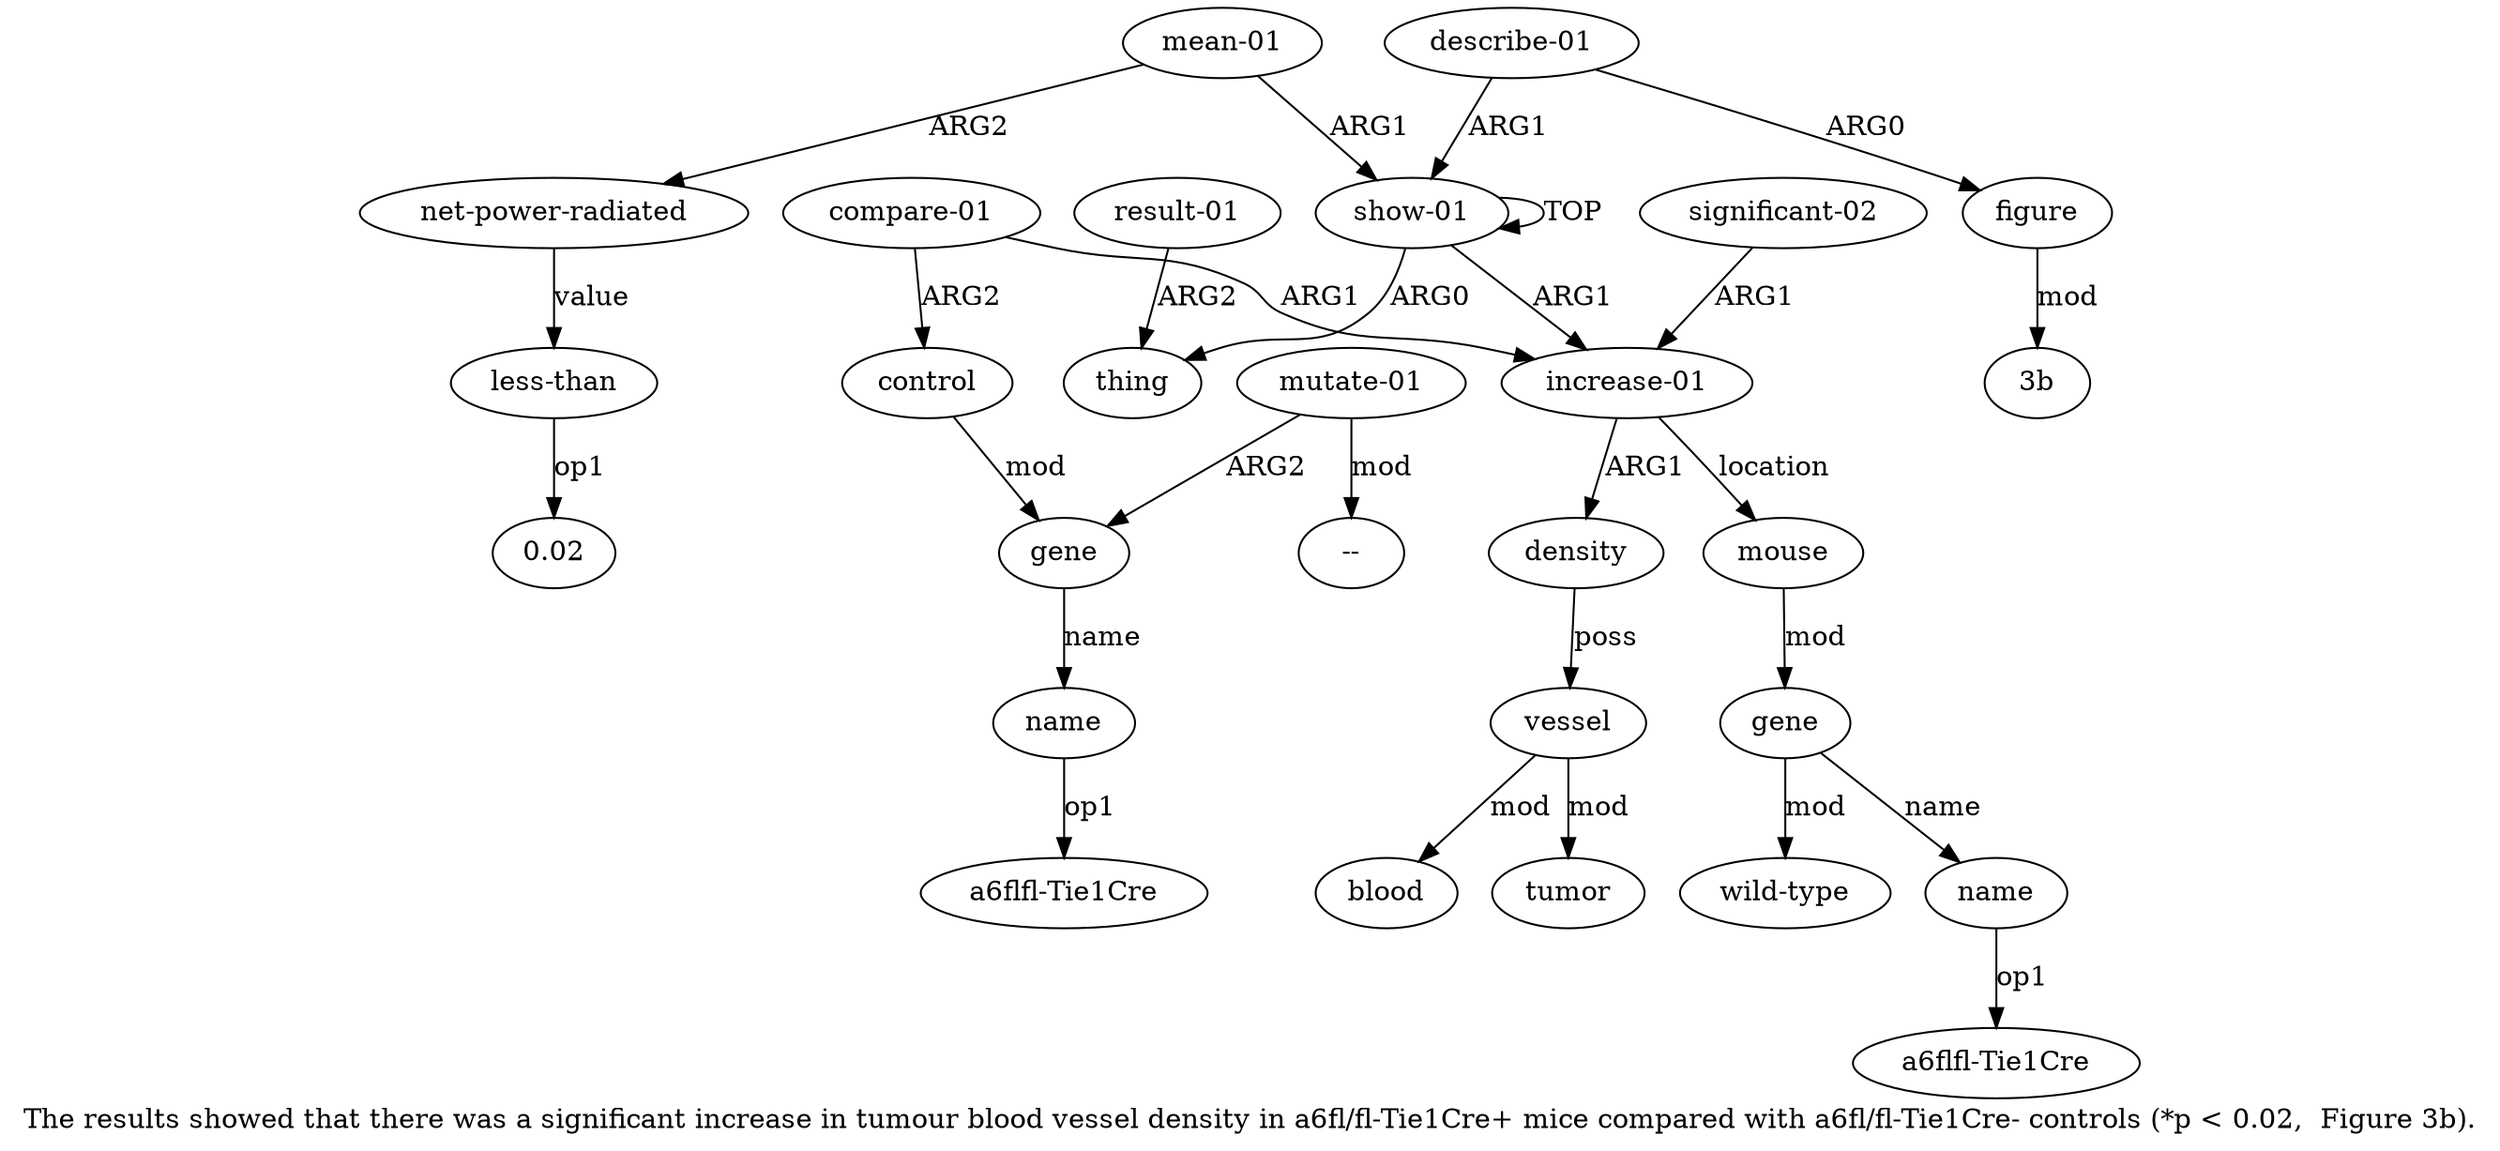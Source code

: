 digraph  {
	graph [label="The results showed that there was a significant increase in tumour blood vessel density in a6fl/fl-Tie1Cre+ mice compared with a6fl/\
fl-Tie1Cre- controls (*p < 0.02,  Figure 3b)."];
	node [label="\N"];
	a20	 [color=black,
		gold_ind=20,
		gold_label="mean-01",
		label="mean-01",
		test_ind=20,
		test_label="mean-01"];
	a21	 [color=black,
		gold_ind=21,
		gold_label="net-power-radiated",
		label="net-power-radiated",
		test_ind=21,
		test_label="net-power-radiated"];
	a20 -> a21 [key=0,
	color=black,
	gold_label=ARG2,
	label=ARG2,
	test_label=ARG2];
a0 [color=black,
	gold_ind=0,
	gold_label="show-01",
	label="show-01",
	test_ind=0,
	test_label="show-01"];
a20 -> a0 [key=0,
color=black,
gold_label=ARG1,
label=ARG1,
test_label=ARG1];
a22 [color=black,
gold_ind=22,
gold_label="less-than",
label="less-than",
test_ind=22,
test_label="less-than"];
a21 -> a22 [key=0,
color=black,
gold_label=value,
label=value,
test_label=value];
"a22 0.02" [color=black,
gold_ind=-1,
gold_label=0.02,
label=0.02,
test_ind=-1,
test_label=0.02];
a22 -> "a22 0.02" [key=0,
color=black,
gold_label=op1,
label=op1,
test_label=op1];
"a16 a6flfl-Tie1Cre" [color=black,
gold_ind=-1,
gold_label="a6flfl-Tie1Cre",
label="a6flfl-Tie1Cre",
test_ind=-1,
test_label="a6flfl-Tie1Cre"];
"a19 3b" [color=black,
gold_ind=-1,
gold_label="3b",
label="3b",
test_ind=-1,
test_label="3b"];
"a17 --" [color=black,
gold_ind=-1,
gold_label="--",
label="--",
test_ind=-1,
test_label="--"];
"a11 a6flfl-Tie1Cre" [color=black,
gold_ind=-1,
gold_label="a6flfl-Tie1Cre",
label="a6flfl-Tie1Cre",
test_ind=-1,
test_label="a6flfl-Tie1Cre"];
a15 [color=black,
gold_ind=15,
gold_label=gene,
label=gene,
test_ind=15,
test_label=gene];
a16 [color=black,
gold_ind=16,
gold_label=name,
label=name,
test_ind=16,
test_label=name];
a15 -> a16 [key=0,
color=black,
gold_label=name,
label=name,
test_label=name];
a14 [color=black,
gold_ind=14,
gold_label=control,
label=control,
test_ind=14,
test_label=control];
a14 -> a15 [key=0,
color=black,
gold_label=mod,
label=mod,
test_label=mod];
a17 [color=black,
gold_ind=17,
gold_label="mutate-01",
label="mutate-01",
test_ind=17,
test_label="mutate-01"];
a17 -> "a17 --" [key=0,
color=black,
gold_label=mod,
label=mod,
test_label=mod];
a17 -> a15 [key=0,
color=black,
gold_label=ARG2,
label=ARG2,
test_label=ARG2];
a16 -> "a16 a6flfl-Tie1Cre" [key=0,
color=black,
gold_label=op1,
label=op1,
test_label=op1];
a11 [color=black,
gold_ind=11,
gold_label=name,
label=name,
test_ind=11,
test_label=name];
a11 -> "a11 a6flfl-Tie1Cre" [key=0,
color=black,
gold_label=op1,
label=op1,
test_label=op1];
a10 [color=black,
gold_ind=10,
gold_label=gene,
label=gene,
test_ind=10,
test_label=gene];
a10 -> a11 [key=0,
color=black,
gold_label=name,
label=name,
test_label=name];
a12 [color=black,
gold_ind=12,
gold_label="wild-type",
label="wild-type",
test_ind=12,
test_label="wild-type"];
a10 -> a12 [key=0,
color=black,
gold_label=mod,
label=mod,
test_label=mod];
a13 [color=black,
gold_ind=13,
gold_label="compare-01",
label="compare-01",
test_ind=13,
test_label="compare-01"];
a13 -> a14 [key=0,
color=black,
gold_label=ARG2,
label=ARG2,
test_label=ARG2];
a3 [color=black,
gold_ind=3,
gold_label="increase-01",
label="increase-01",
test_ind=3,
test_label="increase-01"];
a13 -> a3 [key=0,
color=black,
gold_label=ARG1,
label=ARG1,
test_label=ARG1];
a19 [color=black,
gold_ind=19,
gold_label=figure,
label=figure,
test_ind=19,
test_label=figure];
a19 -> "a19 3b" [key=0,
color=black,
gold_label=mod,
label=mod,
test_label=mod];
a18 [color=black,
gold_ind=18,
gold_label="describe-01",
label="describe-01",
test_ind=18,
test_label="describe-01"];
a18 -> a19 [key=0,
color=black,
gold_label=ARG0,
label=ARG0,
test_label=ARG0];
a18 -> a0 [key=0,
color=black,
gold_label=ARG1,
label=ARG1,
test_label=ARG1];
a1 [color=black,
gold_ind=1,
gold_label=thing,
label=thing,
test_ind=1,
test_label=thing];
a0 -> a1 [key=0,
color=black,
gold_label=ARG0,
label=ARG0,
test_label=ARG0];
a0 -> a0 [key=0,
color=black,
gold_label=TOP,
label=TOP,
test_label=TOP];
a0 -> a3 [key=0,
color=black,
gold_label=ARG1,
label=ARG1,
test_label=ARG1];
a4 [color=black,
gold_ind=4,
gold_label=density,
label=density,
test_ind=4,
test_label=density];
a3 -> a4 [key=0,
color=black,
gold_label=ARG1,
label=ARG1,
test_label=ARG1];
a9 [color=black,
gold_ind=9,
gold_label=mouse,
label=mouse,
test_ind=9,
test_label=mouse];
a3 -> a9 [key=0,
color=black,
gold_label=location,
label=location,
test_label=location];
a2 [color=black,
gold_ind=2,
gold_label="result-01",
label="result-01",
test_ind=2,
test_label="result-01"];
a2 -> a1 [key=0,
color=black,
gold_label=ARG2,
label=ARG2,
test_label=ARG2];
a5 [color=black,
gold_ind=5,
gold_label=vessel,
label=vessel,
test_ind=5,
test_label=vessel];
a7 [color=black,
gold_ind=7,
gold_label=tumor,
label=tumor,
test_ind=7,
test_label=tumor];
a5 -> a7 [key=0,
color=black,
gold_label=mod,
label=mod,
test_label=mod];
a6 [color=black,
gold_ind=6,
gold_label=blood,
label=blood,
test_ind=6,
test_label=blood];
a5 -> a6 [key=0,
color=black,
gold_label=mod,
label=mod,
test_label=mod];
a4 -> a5 [key=0,
color=black,
gold_label=poss,
label=poss,
test_label=poss];
a9 -> a10 [key=0,
color=black,
gold_label=mod,
label=mod,
test_label=mod];
a8 [color=black,
gold_ind=8,
gold_label="significant-02",
label="significant-02",
test_ind=8,
test_label="significant-02"];
a8 -> a3 [key=0,
color=black,
gold_label=ARG1,
label=ARG1,
test_label=ARG1];
}
